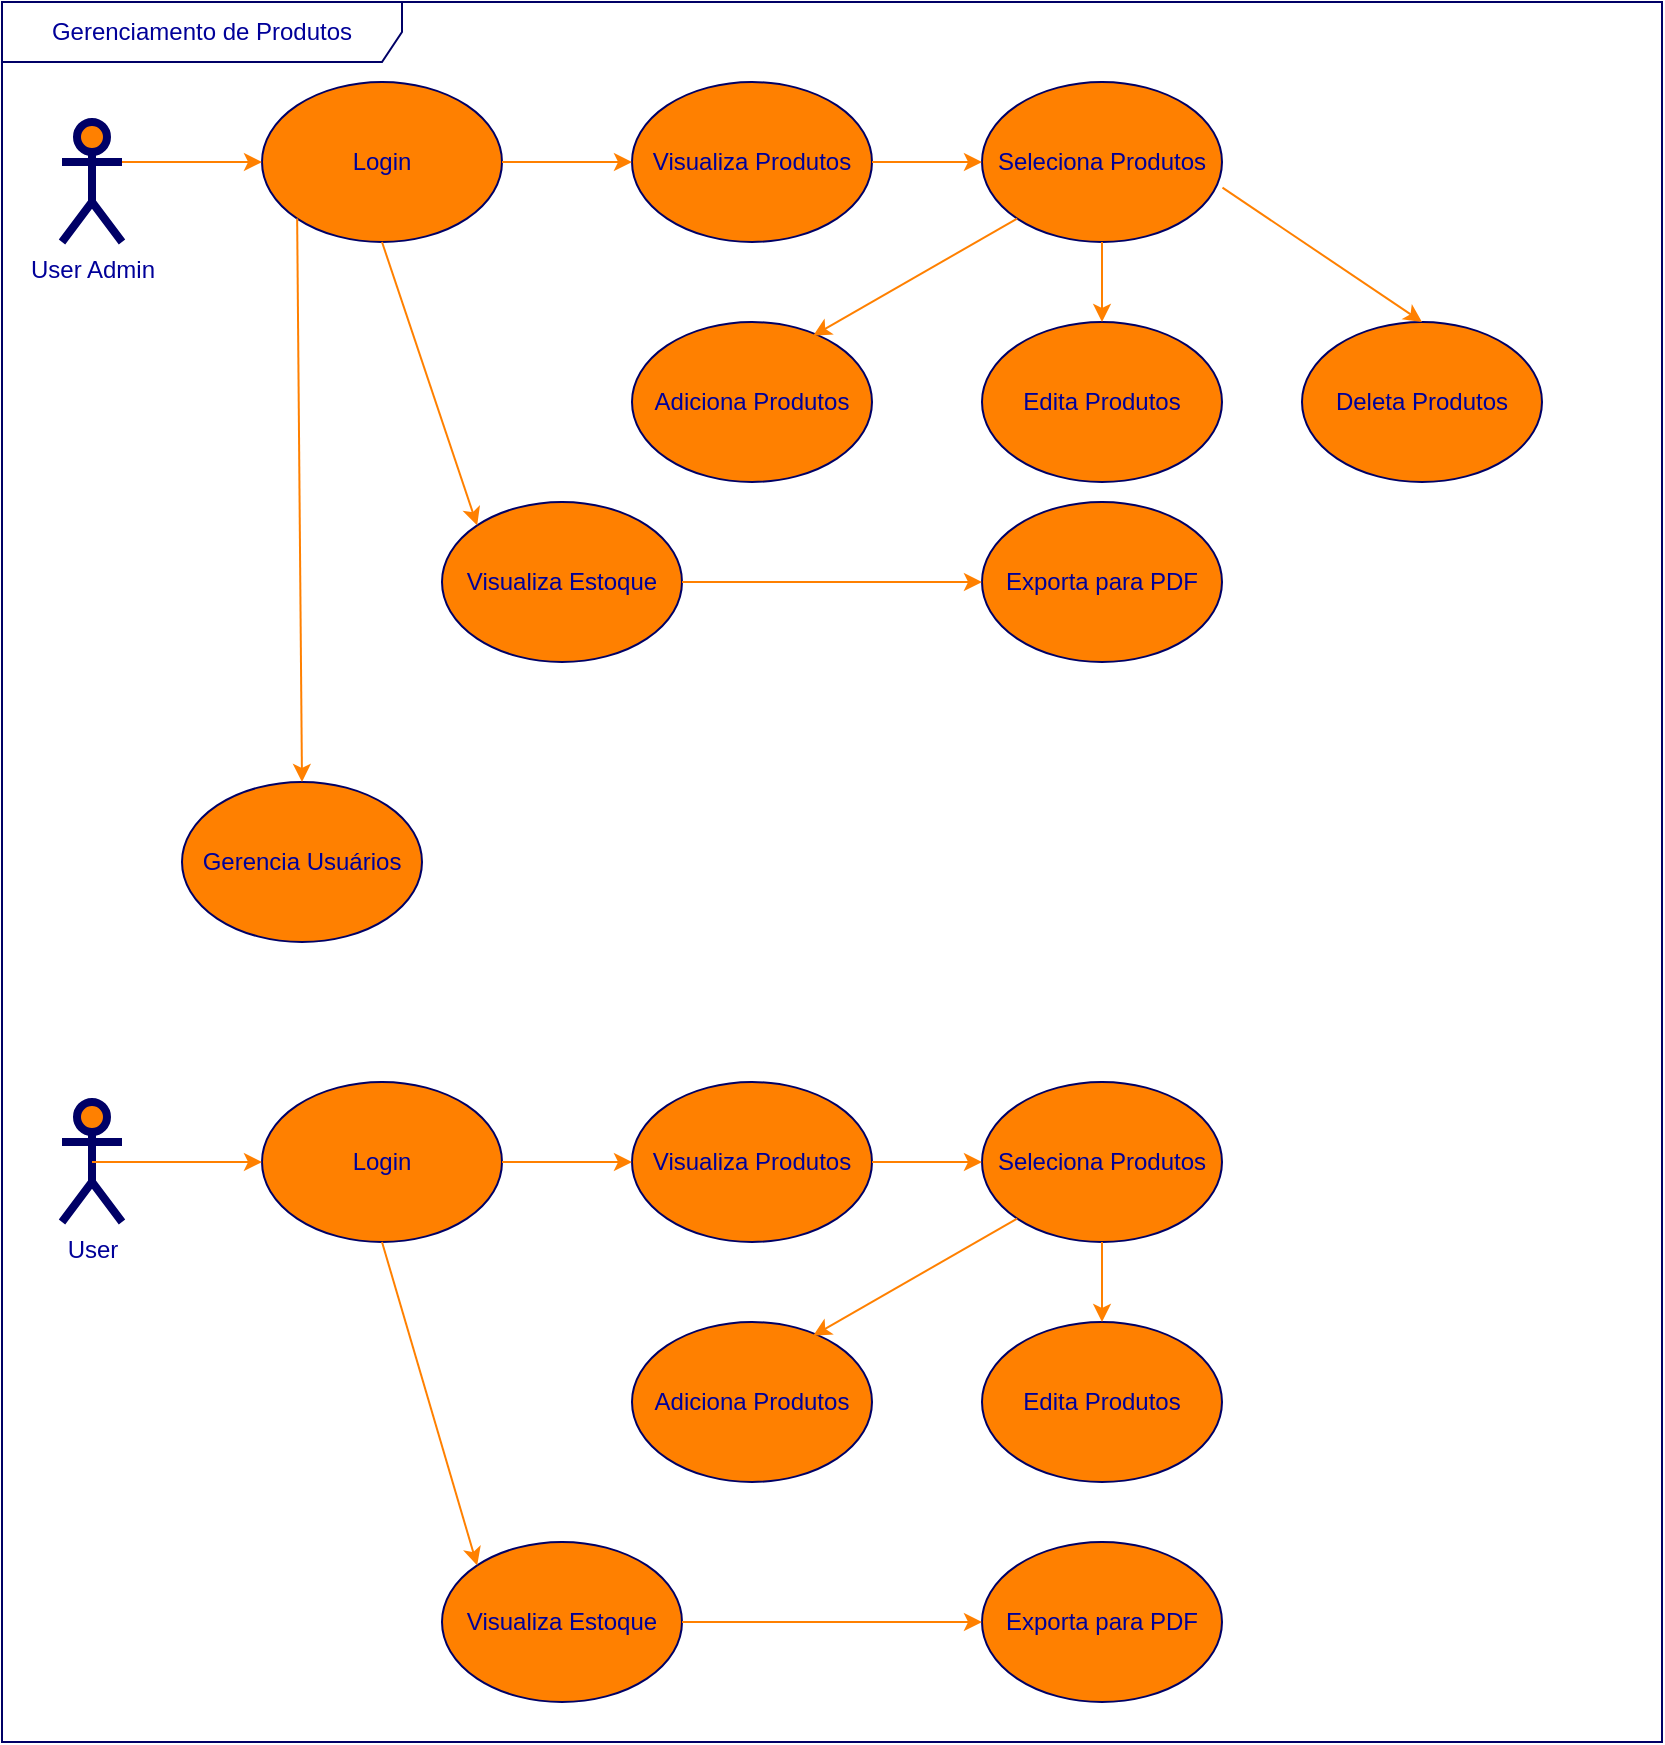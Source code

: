 <mxfile version="20.8.20" type="github"><diagram id="1cee9afd-dcdd-cf27-cb82-50d77dad4855" name="Page-1"><mxGraphModel dx="1035" dy="569" grid="1" gridSize="10" guides="1" tooltips="1" connect="1" arrows="1" fold="1" page="1" pageScale="1" pageWidth="850" pageHeight="1100" background="#FFFFFF" math="0" shadow="0"><root><mxCell id="0"/><mxCell id="1" parent="0"/><mxCell id="c1cb8d76720eaeb-1" value="Login" style="ellipse;whiteSpace=wrap;html=1;fillColor=#FF8000;strokeColor=#000066;fontColor=#000099;" parent="1" vertex="1"><mxGeometry x="140" y="170" width="120" height="80" as="geometry"/></mxCell><mxCell id="c1cb8d76720eaeb-2" value="Visualiza Produtos" style="ellipse;whiteSpace=wrap;html=1;fillColor=#FF8000;strokeColor=#000066;fontColor=#000099;" parent="1" vertex="1"><mxGeometry x="325" y="170" width="120" height="80" as="geometry"/></mxCell><mxCell id="c1cb8d76720eaeb-6" value="Adiciona Produtos" style="ellipse;whiteSpace=wrap;html=1;fillColor=#FF8000;strokeColor=#000066;fontColor=#000099;" parent="1" vertex="1"><mxGeometry x="325" y="290" width="120" height="80" as="geometry"/></mxCell><mxCell id="c1cb8d76720eaeb-7" value="Deleta Produtos" style="ellipse;whiteSpace=wrap;html=1;fillColor=#FF8000;strokeColor=#000066;fontColor=#000099;" parent="1" vertex="1"><mxGeometry x="660" y="290" width="120" height="80" as="geometry"/></mxCell><mxCell id="c1cb8d76720eaeb-9" value="Visualiza Estoque" style="ellipse;whiteSpace=wrap;html=1;fillColor=#FF8000;strokeColor=#000066;fontColor=#000099;" parent="1" vertex="1"><mxGeometry x="230" y="380" width="120" height="80" as="geometry"/></mxCell><mxCell id="c1cb8d76720eaeb-10" style="html=1;exitX=1;exitY=0.333;exitPerimeter=0;jettySize=auto;orthogonalLoop=1;fillColor=#f8cecc;strokeColor=#FF8000;curved=1;fontColor=#000099;entryX=0;entryY=0.5;entryDx=0;entryDy=0;" parent="1" source="c1cb8d76720eaeb-15" target="c1cb8d76720eaeb-1" edge="1"><mxGeometry relative="1" as="geometry"/></mxCell><mxCell id="c1cb8d76720eaeb-15" value="User Admin" style="shape=umlActor;verticalLabelPosition=bottom;labelBackgroundColor=#ffffff;verticalAlign=top;html=1;strokeWidth=4;fillColor=#FF8000;strokeColor=#000066;fontColor=#000099;" parent="1" vertex="1"><mxGeometry x="40" y="190" width="30" height="60" as="geometry"/></mxCell><mxCell id="c1cb8d76720eaeb-22" value="Gerenciamento de Produtos" style="shape=umlFrame;whiteSpace=wrap;html=1;strokeWidth=1;fillColor=none;width=200;height=30;fontColor=#000099;strokeColor=#000066;" parent="1" vertex="1"><mxGeometry x="10" y="130" width="830" height="870" as="geometry"/></mxCell><mxCell id="c1cb8d76720eaeb-26" value="Edita Produtos" style="ellipse;whiteSpace=wrap;html=1;fillColor=#FF8000;strokeColor=#000066;fontColor=#000099;" parent="1" vertex="1"><mxGeometry x="500" y="290" width="120" height="80" as="geometry"/></mxCell><mxCell id="ZHmj3fYJwCeBQi8_ATWa-4" style="html=1;exitX=1;exitY=0.5;jettySize=auto;orthogonalLoop=1;curved=1;fontColor=#000099;strokeColor=#FF8000;entryX=0;entryY=0.5;entryDx=0;entryDy=0;exitDx=0;exitDy=0;" edge="1" parent="1" source="c1cb8d76720eaeb-1" target="c1cb8d76720eaeb-2"><mxGeometry relative="1" as="geometry"><mxPoint x="340" y="125" as="sourcePoint"/><mxPoint x="490" y="90" as="targetPoint"/></mxGeometry></mxCell><mxCell id="ZHmj3fYJwCeBQi8_ATWa-5" value="Seleciona Produtos" style="ellipse;whiteSpace=wrap;html=1;fillColor=#FF8000;strokeColor=#000066;fontColor=#000099;" vertex="1" parent="1"><mxGeometry x="500" y="170" width="120" height="80" as="geometry"/></mxCell><mxCell id="ZHmj3fYJwCeBQi8_ATWa-6" style="edgeStyle=none;curved=1;html=1;exitX=1;exitY=0.5;jettySize=auto;orthogonalLoop=1;strokeColor=#FF8000;fontColor=#000099;entryX=0;entryY=0.5;entryDx=0;entryDy=0;exitDx=0;exitDy=0;" edge="1" parent="1" source="c1cb8d76720eaeb-2" target="ZHmj3fYJwCeBQi8_ATWa-5"><mxGeometry relative="1" as="geometry"><mxPoint x="570" y="114.41" as="sourcePoint"/><mxPoint x="630" y="114" as="targetPoint"/></mxGeometry></mxCell><mxCell id="ZHmj3fYJwCeBQi8_ATWa-7" value="Exporta para PDF" style="ellipse;whiteSpace=wrap;html=1;fillColor=#FF8000;strokeColor=#000066;fontColor=#000099;" vertex="1" parent="1"><mxGeometry x="500" y="380" width="120" height="80" as="geometry"/></mxCell><mxCell id="ZHmj3fYJwCeBQi8_ATWa-9" style="html=1;jettySize=auto;orthogonalLoop=1;curved=1;fontColor=#000099;strokeColor=#FF8000;exitX=0.5;exitY=1;exitDx=0;exitDy=0;entryX=0.5;entryY=0;entryDx=0;entryDy=0;" edge="1" parent="1" source="ZHmj3fYJwCeBQi8_ATWa-5" target="c1cb8d76720eaeb-26"><mxGeometry relative="1" as="geometry"><mxPoint x="450" y="280" as="sourcePoint"/><mxPoint x="490" y="270" as="targetPoint"/></mxGeometry></mxCell><mxCell id="ZHmj3fYJwCeBQi8_ATWa-10" style="html=1;jettySize=auto;orthogonalLoop=1;curved=1;fontColor=#000099;strokeColor=#FF8000;entryX=0.755;entryY=0.086;entryDx=0;entryDy=0;entryPerimeter=0;exitX=0;exitY=1;exitDx=0;exitDy=0;" edge="1" parent="1" source="ZHmj3fYJwCeBQi8_ATWa-5" target="c1cb8d76720eaeb-6"><mxGeometry relative="1" as="geometry"><mxPoint x="515" y="230" as="sourcePoint"/><mxPoint x="425" y="270" as="targetPoint"/></mxGeometry></mxCell><mxCell id="ZHmj3fYJwCeBQi8_ATWa-11" style="html=1;jettySize=auto;orthogonalLoop=1;curved=1;fontColor=#000099;strokeColor=#FF8000;entryX=0.5;entryY=0;entryDx=0;entryDy=0;exitX=1.002;exitY=0.66;exitDx=0;exitDy=0;exitPerimeter=0;" edge="1" parent="1" source="ZHmj3fYJwCeBQi8_ATWa-5" target="c1cb8d76720eaeb-7"><mxGeometry relative="1" as="geometry"><mxPoint x="610" y="220" as="sourcePoint"/><mxPoint x="650" y="269" as="targetPoint"/></mxGeometry></mxCell><mxCell id="ZHmj3fYJwCeBQi8_ATWa-12" style="html=1;exitX=0.5;exitY=1;jettySize=auto;orthogonalLoop=1;fillColor=#f8cecc;strokeColor=#FF8000;curved=1;fontColor=#000099;exitDx=0;exitDy=0;entryX=0;entryY=0;entryDx=0;entryDy=0;" edge="1" parent="1" source="c1cb8d76720eaeb-1" target="c1cb8d76720eaeb-9"><mxGeometry relative="1" as="geometry"><mxPoint x="150" y="440" as="sourcePoint"/><mxPoint x="200" y="360" as="targetPoint"/></mxGeometry></mxCell><mxCell id="ZHmj3fYJwCeBQi8_ATWa-13" style="edgeStyle=none;curved=1;html=1;jettySize=auto;orthogonalLoop=1;strokeColor=#FF8000;fontColor=#000099;entryX=0;entryY=0.5;entryDx=0;entryDy=0;exitX=1;exitY=0.5;exitDx=0;exitDy=0;" edge="1" parent="1" source="c1cb8d76720eaeb-9" target="ZHmj3fYJwCeBQi8_ATWa-7"><mxGeometry relative="1" as="geometry"><mxPoint x="440" y="440" as="sourcePoint"/><mxPoint x="490" y="449.82" as="targetPoint"/><Array as="points"/></mxGeometry></mxCell><mxCell id="ZHmj3fYJwCeBQi8_ATWa-14" value="User" style="shape=umlActor;verticalLabelPosition=bottom;labelBackgroundColor=#ffffff;verticalAlign=top;html=1;strokeWidth=4;fillColor=#FF8000;strokeColor=#000066;fontColor=#000099;" vertex="1" parent="1"><mxGeometry x="40" y="680" width="30" height="60" as="geometry"/></mxCell><mxCell id="ZHmj3fYJwCeBQi8_ATWa-16" value="Visualiza Produtos" style="ellipse;whiteSpace=wrap;html=1;fillColor=#FF8000;strokeColor=#000066;fontColor=#000099;" vertex="1" parent="1"><mxGeometry x="325" y="670" width="120" height="80" as="geometry"/></mxCell><mxCell id="ZHmj3fYJwCeBQi8_ATWa-17" value="Adiciona Produtos" style="ellipse;whiteSpace=wrap;html=1;fillColor=#FF8000;strokeColor=#000066;fontColor=#000099;" vertex="1" parent="1"><mxGeometry x="325" y="790" width="120" height="80" as="geometry"/></mxCell><mxCell id="ZHmj3fYJwCeBQi8_ATWa-18" value="Edita Produtos" style="ellipse;whiteSpace=wrap;html=1;fillColor=#FF8000;strokeColor=#000066;fontColor=#000099;" vertex="1" parent="1"><mxGeometry x="500" y="790" width="120" height="80" as="geometry"/></mxCell><mxCell id="ZHmj3fYJwCeBQi8_ATWa-19" value="Seleciona Produtos" style="ellipse;whiteSpace=wrap;html=1;fillColor=#FF8000;strokeColor=#000066;fontColor=#000099;" vertex="1" parent="1"><mxGeometry x="500" y="670" width="120" height="80" as="geometry"/></mxCell><mxCell id="ZHmj3fYJwCeBQi8_ATWa-20" style="edgeStyle=none;curved=1;html=1;exitX=1;exitY=0.5;jettySize=auto;orthogonalLoop=1;strokeColor=#FF8000;fontColor=#000099;entryX=0;entryY=0.5;entryDx=0;entryDy=0;exitDx=0;exitDy=0;" edge="1" parent="1" source="ZHmj3fYJwCeBQi8_ATWa-16" target="ZHmj3fYJwCeBQi8_ATWa-19"><mxGeometry relative="1" as="geometry"><mxPoint x="577.5" y="604.41" as="sourcePoint"/><mxPoint x="637.5" y="604" as="targetPoint"/></mxGeometry></mxCell><mxCell id="ZHmj3fYJwCeBQi8_ATWa-21" style="html=1;jettySize=auto;orthogonalLoop=1;curved=1;fontColor=#000099;strokeColor=#FF8000;exitX=0.5;exitY=1;exitDx=0;exitDy=0;entryX=0.5;entryY=0;entryDx=0;entryDy=0;" edge="1" parent="1" source="ZHmj3fYJwCeBQi8_ATWa-19" target="ZHmj3fYJwCeBQi8_ATWa-18"><mxGeometry relative="1" as="geometry"><mxPoint x="457.5" y="770" as="sourcePoint"/><mxPoint x="497.5" y="760" as="targetPoint"/></mxGeometry></mxCell><mxCell id="ZHmj3fYJwCeBQi8_ATWa-22" style="html=1;jettySize=auto;orthogonalLoop=1;curved=1;fontColor=#000099;strokeColor=#FF8000;entryX=0.755;entryY=0.086;entryDx=0;entryDy=0;entryPerimeter=0;exitX=0;exitY=1;exitDx=0;exitDy=0;" edge="1" parent="1" source="ZHmj3fYJwCeBQi8_ATWa-19" target="ZHmj3fYJwCeBQi8_ATWa-17"><mxGeometry relative="1" as="geometry"><mxPoint x="522.5" y="720" as="sourcePoint"/><mxPoint x="432.5" y="760" as="targetPoint"/></mxGeometry></mxCell><mxCell id="ZHmj3fYJwCeBQi8_ATWa-23" value="Login" style="ellipse;whiteSpace=wrap;html=1;fillColor=#FF8000;strokeColor=#000066;fontColor=#000099;" vertex="1" parent="1"><mxGeometry x="140" y="670" width="120" height="80" as="geometry"/></mxCell><mxCell id="ZHmj3fYJwCeBQi8_ATWa-24" style="html=1;jettySize=auto;orthogonalLoop=1;curved=1;fontColor=#000099;strokeColor=#FF8000;exitX=1;exitY=0.5;exitDx=0;exitDy=0;entryX=0;entryY=0.5;entryDx=0;entryDy=0;" edge="1" parent="1" source="ZHmj3fYJwCeBQi8_ATWa-23" target="ZHmj3fYJwCeBQi8_ATWa-16"><mxGeometry relative="1" as="geometry"><mxPoint x="270" y="709" as="sourcePoint"/><mxPoint x="310" y="709" as="targetPoint"/></mxGeometry></mxCell><mxCell id="ZHmj3fYJwCeBQi8_ATWa-25" style="html=1;jettySize=auto;orthogonalLoop=1;curved=1;fontColor=#000099;strokeColor=#FF8000;entryX=0;entryY=0.5;entryDx=0;entryDy=0;exitX=0.5;exitY=0.5;exitDx=0;exitDy=0;exitPerimeter=0;" edge="1" parent="1" source="ZHmj3fYJwCeBQi8_ATWa-14" target="ZHmj3fYJwCeBQi8_ATWa-23"><mxGeometry relative="1" as="geometry"><mxPoint x="70" y="710" as="sourcePoint"/><mxPoint x="135" y="709.41" as="targetPoint"/></mxGeometry></mxCell><mxCell id="ZHmj3fYJwCeBQi8_ATWa-26" value="Gerencia Usuários" style="ellipse;whiteSpace=wrap;html=1;fillColor=#FF8000;strokeColor=#000066;fontColor=#000099;" vertex="1" parent="1"><mxGeometry x="100" y="520" width="120" height="80" as="geometry"/></mxCell><mxCell id="ZHmj3fYJwCeBQi8_ATWa-27" style="html=1;jettySize=auto;orthogonalLoop=1;fillColor=#f8cecc;strokeColor=#FF8000;curved=1;fontColor=#000099;entryX=0.5;entryY=0;entryDx=0;entryDy=0;exitX=0;exitY=1;exitDx=0;exitDy=0;" edge="1" parent="1" source="c1cb8d76720eaeb-1" target="ZHmj3fYJwCeBQi8_ATWa-26"><mxGeometry relative="1" as="geometry"><mxPoint x="200" y="250" as="sourcePoint"/><mxPoint x="200" y="520" as="targetPoint"/></mxGeometry></mxCell><mxCell id="ZHmj3fYJwCeBQi8_ATWa-28" value="Visualiza Estoque" style="ellipse;whiteSpace=wrap;html=1;fillColor=#FF8000;strokeColor=#000066;fontColor=#000099;" vertex="1" parent="1"><mxGeometry x="230" y="900" width="120" height="80" as="geometry"/></mxCell><mxCell id="ZHmj3fYJwCeBQi8_ATWa-29" value="Exporta para PDF" style="ellipse;whiteSpace=wrap;html=1;fillColor=#FF8000;strokeColor=#000066;fontColor=#000099;" vertex="1" parent="1"><mxGeometry x="500" y="900" width="120" height="80" as="geometry"/></mxCell><mxCell id="ZHmj3fYJwCeBQi8_ATWa-30" style="edgeStyle=none;curved=1;html=1;jettySize=auto;orthogonalLoop=1;strokeColor=#FF8000;fontColor=#000099;entryX=0;entryY=0.5;entryDx=0;entryDy=0;exitX=1;exitY=0.5;exitDx=0;exitDy=0;" edge="1" parent="1" source="ZHmj3fYJwCeBQi8_ATWa-28" target="ZHmj3fYJwCeBQi8_ATWa-29"><mxGeometry relative="1" as="geometry"><mxPoint x="440" y="960" as="sourcePoint"/><mxPoint x="490" y="969.82" as="targetPoint"/><Array as="points"/></mxGeometry></mxCell><mxCell id="ZHmj3fYJwCeBQi8_ATWa-31" style="html=1;exitX=0.5;exitY=1;jettySize=auto;orthogonalLoop=1;fillColor=#f8cecc;strokeColor=#FF8000;curved=1;fontColor=#000099;exitDx=0;exitDy=0;entryX=0;entryY=0;entryDx=0;entryDy=0;" edge="1" parent="1" source="ZHmj3fYJwCeBQi8_ATWa-23" target="ZHmj3fYJwCeBQi8_ATWa-28"><mxGeometry relative="1" as="geometry"><mxPoint x="212" y="750" as="sourcePoint"/><mxPoint x="260" y="892" as="targetPoint"/></mxGeometry></mxCell></root></mxGraphModel></diagram></mxfile>